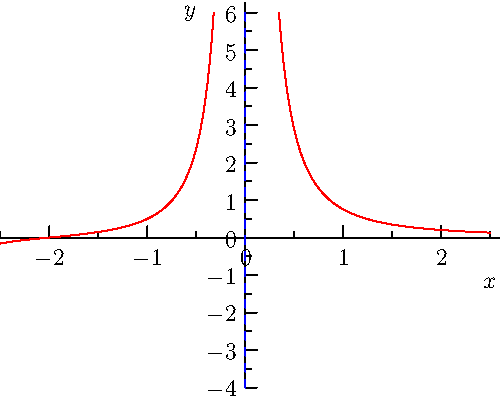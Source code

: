 import graph;

size(250,200,IgnoreAspect);

real f(real x) { return (x+2)/(x^2*(x+3)); }

draw(graph(f,-2.5,0-0.1),red);
draw(graph(f,0+0.1,2.5),red);

limits((-2.5,-2),(2.5,6),Crop);

draw((0,-4)--(0,6),blue+dashed);

xaxis("$x$",LeftTicks);
yaxis("$y$",RightTicks);



